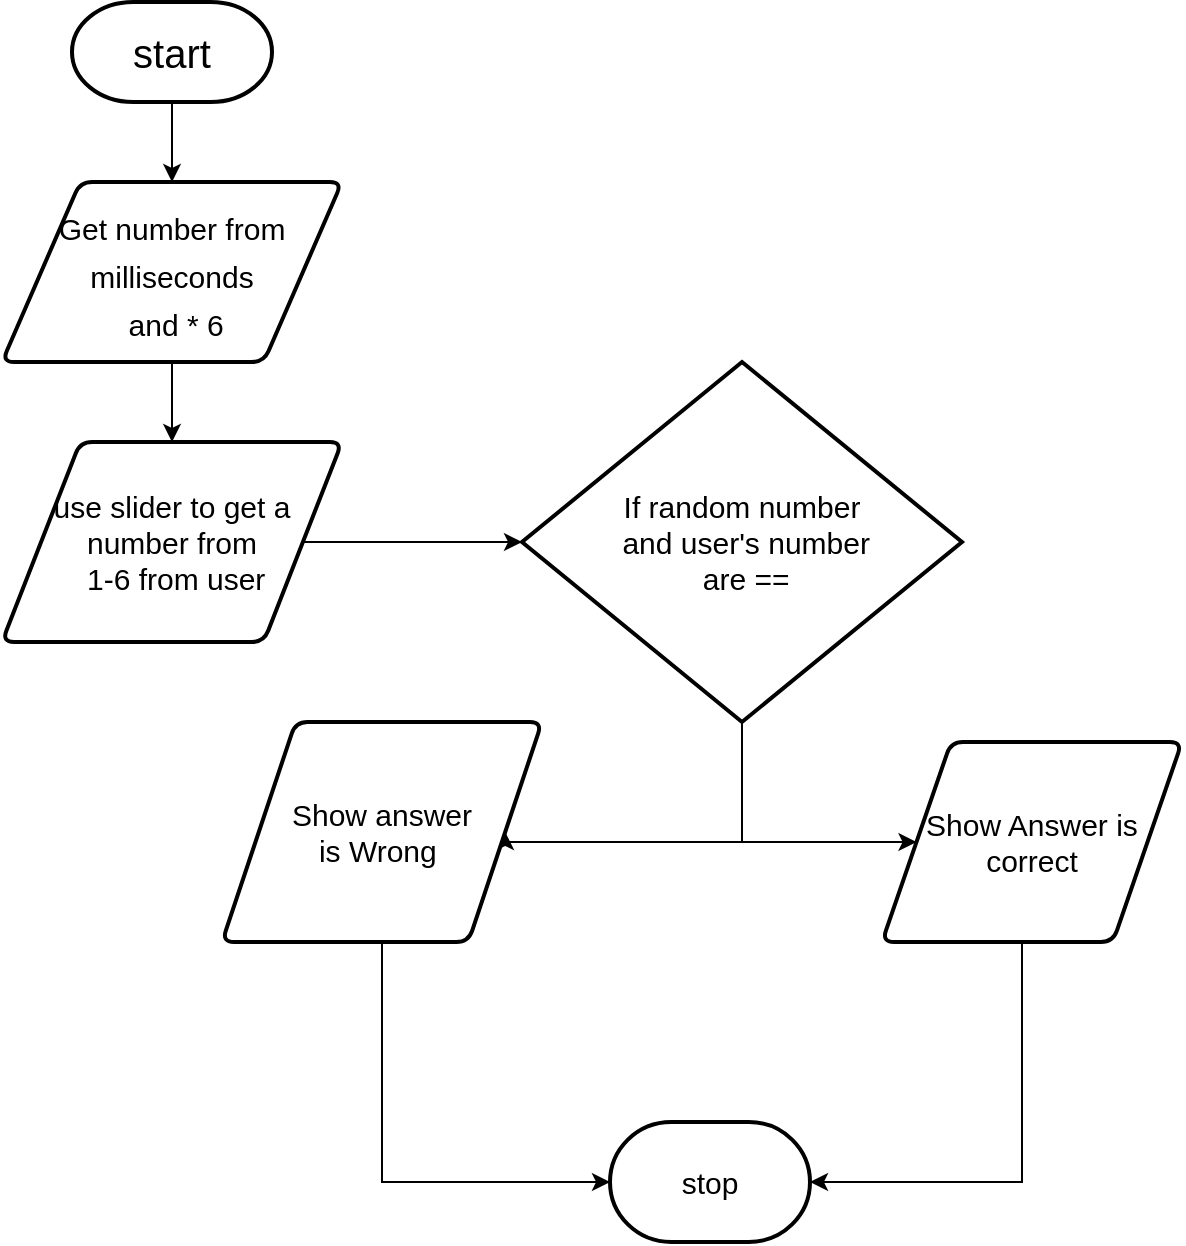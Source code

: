 <mxfile version="18.0.3" type="github">
  <diagram id="C5RBs43oDa-KdzZeNtuy" name="Page-1">
    <mxGraphModel dx="1021" dy="567" grid="1" gridSize="10" guides="1" tooltips="1" connect="1" arrows="1" fold="1" page="1" pageScale="1" pageWidth="827" pageHeight="1169" math="0" shadow="0">
      <root>
        <mxCell id="WIyWlLk6GJQsqaUBKTNV-0" />
        <mxCell id="WIyWlLk6GJQsqaUBKTNV-1" parent="WIyWlLk6GJQsqaUBKTNV-0" />
        <mxCell id="B4pCINXgDuBR9k6JphO--12" style="edgeStyle=orthogonalEdgeStyle;rounded=0;orthogonalLoop=1;jettySize=auto;html=1;fontSize=15;" edge="1" parent="WIyWlLk6GJQsqaUBKTNV-1" source="B4pCINXgDuBR9k6JphO--10" target="B4pCINXgDuBR9k6JphO--11">
          <mxGeometry relative="1" as="geometry" />
        </mxCell>
        <mxCell id="B4pCINXgDuBR9k6JphO--10" value="start" style="strokeWidth=2;html=1;shape=mxgraph.flowchart.terminator;whiteSpace=wrap;fontSize=20;" vertex="1" parent="WIyWlLk6GJQsqaUBKTNV-1">
          <mxGeometry x="95" y="30" width="100" height="50" as="geometry" />
        </mxCell>
        <mxCell id="B4pCINXgDuBR9k6JphO--14" style="edgeStyle=orthogonalEdgeStyle;rounded=0;orthogonalLoop=1;jettySize=auto;html=1;fontSize=15;" edge="1" parent="WIyWlLk6GJQsqaUBKTNV-1" source="B4pCINXgDuBR9k6JphO--11" target="B4pCINXgDuBR9k6JphO--13">
          <mxGeometry relative="1" as="geometry" />
        </mxCell>
        <mxCell id="B4pCINXgDuBR9k6JphO--11" value="&lt;font style=&quot;font-size: 15px;&quot;&gt;Get number from milliseconds&lt;br&gt;&amp;nbsp;and * 6&lt;/font&gt;" style="shape=parallelogram;html=1;strokeWidth=2;perimeter=parallelogramPerimeter;whiteSpace=wrap;rounded=1;arcSize=12;size=0.23;fontSize=20;" vertex="1" parent="WIyWlLk6GJQsqaUBKTNV-1">
          <mxGeometry x="60" y="120" width="170" height="90" as="geometry" />
        </mxCell>
        <mxCell id="B4pCINXgDuBR9k6JphO--16" style="edgeStyle=orthogonalEdgeStyle;rounded=0;orthogonalLoop=1;jettySize=auto;html=1;entryX=0;entryY=0.5;entryDx=0;entryDy=0;entryPerimeter=0;fontSize=15;" edge="1" parent="WIyWlLk6GJQsqaUBKTNV-1" source="B4pCINXgDuBR9k6JphO--13" target="B4pCINXgDuBR9k6JphO--15">
          <mxGeometry relative="1" as="geometry" />
        </mxCell>
        <mxCell id="B4pCINXgDuBR9k6JphO--13" value="use slider to get a number from&lt;br&gt;&amp;nbsp;1-6 from user" style="shape=parallelogram;html=1;strokeWidth=2;perimeter=parallelogramPerimeter;whiteSpace=wrap;rounded=1;arcSize=12;size=0.23;fontSize=15;" vertex="1" parent="WIyWlLk6GJQsqaUBKTNV-1">
          <mxGeometry x="60" y="250" width="170" height="100" as="geometry" />
        </mxCell>
        <mxCell id="B4pCINXgDuBR9k6JphO--21" style="edgeStyle=orthogonalEdgeStyle;rounded=0;orthogonalLoop=1;jettySize=auto;html=1;entryX=0;entryY=0.5;entryDx=0;entryDy=0;fontSize=15;" edge="1" parent="WIyWlLk6GJQsqaUBKTNV-1" source="B4pCINXgDuBR9k6JphO--15" target="B4pCINXgDuBR9k6JphO--18">
          <mxGeometry relative="1" as="geometry">
            <Array as="points">
              <mxPoint x="430" y="450" />
            </Array>
          </mxGeometry>
        </mxCell>
        <mxCell id="B4pCINXgDuBR9k6JphO--23" style="edgeStyle=orthogonalEdgeStyle;rounded=0;orthogonalLoop=1;jettySize=auto;html=1;entryX=1;entryY=0.5;entryDx=0;entryDy=0;fontSize=15;" edge="1" parent="WIyWlLk6GJQsqaUBKTNV-1" source="B4pCINXgDuBR9k6JphO--15" target="B4pCINXgDuBR9k6JphO--17">
          <mxGeometry relative="1" as="geometry">
            <Array as="points">
              <mxPoint x="430" y="450" />
              <mxPoint x="312" y="450" />
            </Array>
          </mxGeometry>
        </mxCell>
        <mxCell id="B4pCINXgDuBR9k6JphO--15" value="If random number&lt;br&gt;&amp;nbsp;and user&#39;s number&lt;br&gt;&amp;nbsp;are ==" style="strokeWidth=2;html=1;shape=mxgraph.flowchart.decision;whiteSpace=wrap;fontSize=15;" vertex="1" parent="WIyWlLk6GJQsqaUBKTNV-1">
          <mxGeometry x="320" y="210" width="220" height="180" as="geometry" />
        </mxCell>
        <mxCell id="B4pCINXgDuBR9k6JphO--25" style="edgeStyle=orthogonalEdgeStyle;rounded=0;orthogonalLoop=1;jettySize=auto;html=1;entryX=0;entryY=0.5;entryDx=0;entryDy=0;entryPerimeter=0;fontSize=15;" edge="1" parent="WIyWlLk6GJQsqaUBKTNV-1" source="B4pCINXgDuBR9k6JphO--17" target="B4pCINXgDuBR9k6JphO--24">
          <mxGeometry relative="1" as="geometry">
            <Array as="points">
              <mxPoint x="250" y="620" />
            </Array>
          </mxGeometry>
        </mxCell>
        <mxCell id="B4pCINXgDuBR9k6JphO--17" value="Show answer &lt;br&gt;is Wrong&amp;nbsp;" style="shape=parallelogram;html=1;strokeWidth=2;perimeter=parallelogramPerimeter;whiteSpace=wrap;rounded=1;arcSize=12;size=0.23;fontSize=15;" vertex="1" parent="WIyWlLk6GJQsqaUBKTNV-1">
          <mxGeometry x="170" y="390" width="160" height="110" as="geometry" />
        </mxCell>
        <mxCell id="B4pCINXgDuBR9k6JphO--26" style="edgeStyle=orthogonalEdgeStyle;rounded=0;orthogonalLoop=1;jettySize=auto;html=1;entryX=1;entryY=0.5;entryDx=0;entryDy=0;entryPerimeter=0;fontSize=15;" edge="1" parent="WIyWlLk6GJQsqaUBKTNV-1" source="B4pCINXgDuBR9k6JphO--18" target="B4pCINXgDuBR9k6JphO--24">
          <mxGeometry relative="1" as="geometry">
            <Array as="points">
              <mxPoint x="570" y="620" />
            </Array>
          </mxGeometry>
        </mxCell>
        <mxCell id="B4pCINXgDuBR9k6JphO--18" value="Show Answer is correct" style="shape=parallelogram;html=1;strokeWidth=2;perimeter=parallelogramPerimeter;whiteSpace=wrap;rounded=1;arcSize=12;size=0.23;fontSize=15;" vertex="1" parent="WIyWlLk6GJQsqaUBKTNV-1">
          <mxGeometry x="500" y="400" width="150" height="100" as="geometry" />
        </mxCell>
        <mxCell id="B4pCINXgDuBR9k6JphO--24" value="stop" style="strokeWidth=2;html=1;shape=mxgraph.flowchart.terminator;whiteSpace=wrap;fontSize=15;" vertex="1" parent="WIyWlLk6GJQsqaUBKTNV-1">
          <mxGeometry x="364" y="590" width="100" height="60" as="geometry" />
        </mxCell>
      </root>
    </mxGraphModel>
  </diagram>
</mxfile>
